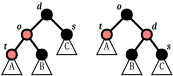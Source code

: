 <?xml version="1.0"?>
<diagram xmlns:dia="http://www.lysator.liu.se/~alla/dia/">
  <diagramdata>
    <attribute name="background">
      <color val="#ffffff"/>
    </attribute>
    <attribute name="paper">
      <composite type="paper">
        <attribute name="name">
          <string>#A4#</string>
        </attribute>
        <attribute name="tmargin">
          <real val="2.82"/>
        </attribute>
        <attribute name="bmargin">
          <real val="2.82"/>
        </attribute>
        <attribute name="lmargin">
          <real val="2.82"/>
        </attribute>
        <attribute name="rmargin">
          <real val="2.82"/>
        </attribute>
        <attribute name="is_portrait">
          <boolean val="true"/>
        </attribute>
        <attribute name="scaling">
          <real val="1"/>
        </attribute>
        <attribute name="fitto">
          <boolean val="false"/>
        </attribute>
      </composite>
    </attribute>
    <attribute name="grid">
      <composite type="grid">
        <attribute name="width_x">
          <real val="0.25"/>
        </attribute>
        <attribute name="width_y">
          <real val="0.25"/>
        </attribute>
        <attribute name="visible_x">
          <int val="2"/>
        </attribute>
        <attribute name="visible_y">
          <int val="2"/>
        </attribute>
      </composite>
    </attribute>
    <attribute name="guides">
      <composite type="guides">
        <attribute name="hguides"/>
        <attribute name="vguides"/>
      </composite>
    </attribute>
  </diagramdata>
  <layer name="Background" visible="true">
    <object type="Standard - Polygon" version="0" id="O0">
      <attribute name="obj_pos">
        <point val="2,3.75"/>
      </attribute>
      <attribute name="obj_bb">
        <rectangle val="1.475,3.725;2.525,4.775"/>
      </attribute>
      <attribute name="poly_points">
        <point val="2,3.75"/>
        <point val="2.5,4.75"/>
        <point val="1.5,4.75"/>
      </attribute>
      <attribute name="line_width">
        <real val="0.05"/>
      </attribute>
      <attribute name="show_background">
        <boolean val="true"/>
      </attribute>
    </object>
    <object type="Standard - Text" version="0" id="O1">
      <attribute name="obj_pos">
        <point val="2,4.5"/>
      </attribute>
      <attribute name="obj_bb">
        <rectangle val="1.718,4.103;2.282,4.603"/>
      </attribute>
      <attribute name="text">
        <composite type="text">
          <attribute name="string">
            <string>#A#</string>
          </attribute>
          <attribute name="font">
            <font name="Times-Roman"/>
          </attribute>
          <attribute name="height">
            <real val="0.5"/>
          </attribute>
          <attribute name="pos">
            <point val="2,4.5"/>
          </attribute>
          <attribute name="color">
            <color val="#000000"/>
          </attribute>
          <attribute name="alignment">
            <enum val="1"/>
          </attribute>
        </composite>
      </attribute>
    </object>
    <object type="Standard - Polygon" version="0" id="O2">
      <attribute name="obj_pos">
        <point val="4.75,2.75"/>
      </attribute>
      <attribute name="obj_bb">
        <rectangle val="4.225,2.725;5.275,3.775"/>
      </attribute>
      <attribute name="poly_points">
        <point val="4.75,2.75"/>
        <point val="5.25,3.75"/>
        <point val="4.25,3.75"/>
      </attribute>
      <attribute name="line_width">
        <real val="0.05"/>
      </attribute>
      <attribute name="show_background">
        <boolean val="true"/>
      </attribute>
    </object>
    <object type="Standard - Text" version="0" id="O3">
      <attribute name="obj_pos">
        <point val="4.75,3.5"/>
      </attribute>
      <attribute name="obj_bb">
        <rectangle val="4.483,3.103;5.017,3.603"/>
      </attribute>
      <attribute name="text">
        <composite type="text">
          <attribute name="string">
            <string>#C#</string>
          </attribute>
          <attribute name="font">
            <font name="Times-Roman"/>
          </attribute>
          <attribute name="height">
            <real val="0.5"/>
          </attribute>
          <attribute name="pos">
            <point val="4.75,3.5"/>
          </attribute>
          <attribute name="color">
            <color val="#000000"/>
          </attribute>
          <attribute name="alignment">
            <enum val="1"/>
          </attribute>
        </composite>
      </attribute>
    </object>
    <object type="Standard - Polygon" version="0" id="O4">
      <attribute name="obj_pos">
        <point val="3.5,3.75"/>
      </attribute>
      <attribute name="obj_bb">
        <rectangle val="2.975,3.725;4.025,4.775"/>
      </attribute>
      <attribute name="poly_points">
        <point val="3.5,3.75"/>
        <point val="4,4.75"/>
        <point val="3,4.75"/>
      </attribute>
      <attribute name="line_width">
        <real val="0.05"/>
      </attribute>
      <attribute name="show_background">
        <boolean val="true"/>
      </attribute>
    </object>
    <object type="Standard - Text" version="0" id="O5">
      <attribute name="obj_pos">
        <point val="3.5,4.5"/>
      </attribute>
      <attribute name="obj_bb">
        <rectangle val="3.233,4.103;3.767,4.603"/>
      </attribute>
      <attribute name="text">
        <composite type="text">
          <attribute name="string">
            <string>#B#</string>
          </attribute>
          <attribute name="font">
            <font name="Times-Roman"/>
          </attribute>
          <attribute name="height">
            <real val="0.5"/>
          </attribute>
          <attribute name="pos">
            <point val="3.5,4.5"/>
          </attribute>
          <attribute name="color">
            <color val="#000000"/>
          </attribute>
          <attribute name="alignment">
            <enum val="1"/>
          </attribute>
        </composite>
      </attribute>
    </object>
    <object type="Standard - Line" version="0" id="O6">
      <attribute name="obj_pos">
        <point val="3.75,1.75"/>
      </attribute>
      <attribute name="obj_bb">
        <rectangle val="2.7,1.7;3.8,2.8"/>
      </attribute>
      <attribute name="conn_endpoints">
        <point val="3.75,1.75"/>
        <point val="2.75,2.75"/>
      </attribute>
      <attribute name="numcp">
        <int val="1"/>
      </attribute>
    </object>
    <object type="Standard - Line" version="0" id="O7">
      <attribute name="obj_pos">
        <point val="4.75,2.75"/>
      </attribute>
      <attribute name="obj_bb">
        <rectangle val="3.7,1.7;4.8,2.8"/>
      </attribute>
      <attribute name="conn_endpoints">
        <point val="4.75,2.75"/>
        <point val="3.75,1.75"/>
      </attribute>
      <attribute name="numcp">
        <int val="1"/>
      </attribute>
    </object>
    <object type="Standard - Ellipse" version="0" id="O8">
      <attribute name="obj_pos">
        <point val="3.5,1.5"/>
      </attribute>
      <attribute name="obj_bb">
        <rectangle val="3.45,1.45;4.05,2.05"/>
      </attribute>
      <attribute name="elem_corner">
        <point val="3.5,1.5"/>
      </attribute>
      <attribute name="elem_width">
        <real val="0.5"/>
      </attribute>
      <attribute name="elem_height">
        <real val="0.5"/>
      </attribute>
      <attribute name="inner_color">
        <color val="#000000"/>
      </attribute>
    </object>
    <object type="Standard - Text" version="0" id="O9">
      <attribute name="obj_pos">
        <point val="3.5,1.5"/>
      </attribute>
      <attribute name="obj_bb">
        <rectangle val="3.058,1.103;3.5,1.603"/>
      </attribute>
      <attribute name="text">
        <composite type="text">
          <attribute name="string">
            <string>#d#</string>
          </attribute>
          <attribute name="font">
            <font name="Times-BoldItalic"/>
          </attribute>
          <attribute name="height">
            <real val="0.5"/>
          </attribute>
          <attribute name="pos">
            <point val="3.5,1.5"/>
          </attribute>
          <attribute name="color">
            <color val="#000000"/>
          </attribute>
          <attribute name="alignment">
            <enum val="2"/>
          </attribute>
        </composite>
      </attribute>
    </object>
    <object type="Standard - Line" version="0" id="O10">
      <attribute name="obj_pos">
        <point val="2.75,2.75"/>
      </attribute>
      <attribute name="obj_bb">
        <rectangle val="1.95,2.7;2.8,3.8"/>
      </attribute>
      <attribute name="conn_endpoints">
        <point val="2.75,2.75"/>
        <point val="2,3.75"/>
      </attribute>
      <attribute name="numcp">
        <int val="1"/>
      </attribute>
    </object>
    <object type="Standard - Line" version="0" id="O11">
      <attribute name="obj_pos">
        <point val="2.75,2.75"/>
      </attribute>
      <attribute name="obj_bb">
        <rectangle val="2.7,2.7;3.55,3.8"/>
      </attribute>
      <attribute name="conn_endpoints">
        <point val="2.75,2.75"/>
        <point val="3.5,3.75"/>
      </attribute>
      <attribute name="numcp">
        <int val="1"/>
      </attribute>
    </object>
    <object type="Standard - Ellipse" version="0" id="O12">
      <attribute name="obj_pos">
        <point val="1.75,3.5"/>
      </attribute>
      <attribute name="obj_bb">
        <rectangle val="1.7,3.45;2.3,4.05"/>
      </attribute>
      <attribute name="elem_corner">
        <point val="1.75,3.5"/>
      </attribute>
      <attribute name="elem_width">
        <real val="0.5"/>
      </attribute>
      <attribute name="elem_height">
        <real val="0.5"/>
      </attribute>
      <attribute name="inner_color">
        <color val="#ff7f7f"/>
      </attribute>
    </object>
    <object type="Standard - Ellipse" version="0" id="O13">
      <attribute name="obj_pos">
        <point val="3.25,3.5"/>
      </attribute>
      <attribute name="obj_bb">
        <rectangle val="3.2,3.45;3.8,4.05"/>
      </attribute>
      <attribute name="elem_corner">
        <point val="3.25,3.5"/>
      </attribute>
      <attribute name="elem_width">
        <real val="0.5"/>
      </attribute>
      <attribute name="elem_height">
        <real val="0.5"/>
      </attribute>
      <attribute name="inner_color">
        <color val="#000000"/>
      </attribute>
    </object>
    <object type="Standard - Text" version="0" id="O14">
      <attribute name="obj_pos">
        <point val="1.75,3.5"/>
      </attribute>
      <attribute name="obj_bb">
        <rectangle val="1.414,3.103;1.75,3.603"/>
      </attribute>
      <attribute name="text">
        <composite type="text">
          <attribute name="string">
            <string>#t#</string>
          </attribute>
          <attribute name="font">
            <font name="Times-BoldItalic"/>
          </attribute>
          <attribute name="height">
            <real val="0.5"/>
          </attribute>
          <attribute name="pos">
            <point val="1.75,3.5"/>
          </attribute>
          <attribute name="color">
            <color val="#000000"/>
          </attribute>
          <attribute name="alignment">
            <enum val="2"/>
          </attribute>
        </composite>
      </attribute>
    </object>
    <object type="Standard - Text" version="0" id="O15">
      <attribute name="obj_pos">
        <point val="2.5,2.5"/>
      </attribute>
      <attribute name="obj_bb">
        <rectangle val="2.058,2.103;2.5,2.603"/>
      </attribute>
      <attribute name="text">
        <composite type="text">
          <attribute name="string">
            <string>#o#</string>
          </attribute>
          <attribute name="font">
            <font name="Times-BoldItalic"/>
          </attribute>
          <attribute name="height">
            <real val="0.5"/>
          </attribute>
          <attribute name="pos">
            <point val="2.5,2.5"/>
          </attribute>
          <attribute name="color">
            <color val="#000000"/>
          </attribute>
          <attribute name="alignment">
            <enum val="2"/>
          </attribute>
        </composite>
      </attribute>
    </object>
    <object type="Standard - Text" version="0" id="O16">
      <attribute name="obj_pos">
        <point val="5,2.5"/>
      </attribute>
      <attribute name="obj_bb">
        <rectangle val="5,2.103;5.397,2.603"/>
      </attribute>
      <attribute name="text">
        <composite type="text">
          <attribute name="string">
            <string>#s#</string>
          </attribute>
          <attribute name="font">
            <font name="Times-BoldItalic"/>
          </attribute>
          <attribute name="height">
            <real val="0.5"/>
          </attribute>
          <attribute name="pos">
            <point val="5,2.5"/>
          </attribute>
          <attribute name="color">
            <color val="#000000"/>
          </attribute>
          <attribute name="alignment">
            <enum val="0"/>
          </attribute>
        </composite>
      </attribute>
    </object>
    <object type="Standard - Ellipse" version="0" id="O17">
      <attribute name="obj_pos">
        <point val="4.5,2.5"/>
      </attribute>
      <attribute name="obj_bb">
        <rectangle val="4.45,2.45;5.05,3.05"/>
      </attribute>
      <attribute name="elem_corner">
        <point val="4.5,2.5"/>
      </attribute>
      <attribute name="elem_width">
        <real val="0.5"/>
      </attribute>
      <attribute name="elem_height">
        <real val="0.5"/>
      </attribute>
      <attribute name="inner_color">
        <color val="#000000"/>
      </attribute>
    </object>
    <object type="Standard - Ellipse" version="0" id="O18">
      <attribute name="obj_pos">
        <point val="2.5,2.5"/>
      </attribute>
      <attribute name="obj_bb">
        <rectangle val="2.45,2.45;3.05,3.05"/>
      </attribute>
      <attribute name="elem_corner">
        <point val="2.5,2.5"/>
      </attribute>
      <attribute name="elem_width">
        <real val="0.5"/>
      </attribute>
      <attribute name="elem_height">
        <real val="0.5"/>
      </attribute>
      <attribute name="inner_color">
        <color val="#ff7f7f"/>
      </attribute>
    </object>
    <object type="Standard - Line" version="0" id="O19">
      <attribute name="obj_pos">
        <point val="7.75,1.75"/>
      </attribute>
      <attribute name="obj_bb">
        <rectangle val="6.7,1.7;7.8,2.8"/>
      </attribute>
      <attribute name="conn_endpoints">
        <point val="7.75,1.75"/>
        <point val="6.75,2.75"/>
      </attribute>
      <attribute name="numcp">
        <int val="1"/>
      </attribute>
      <connections>
        <connection handle="1" to="O24" connection="0"/>
      </connections>
    </object>
    <object type="Standard - Polygon" version="0" id="O20">
      <attribute name="obj_pos">
        <point val="8,3.75"/>
      </attribute>
      <attribute name="obj_bb">
        <rectangle val="7.475,3.725;8.525,4.775"/>
      </attribute>
      <attribute name="poly_points">
        <point val="8,3.75"/>
        <point val="8.5,4.75"/>
        <point val="7.5,4.75"/>
      </attribute>
      <attribute name="line_width">
        <real val="0.05"/>
      </attribute>
      <attribute name="show_background">
        <boolean val="true"/>
      </attribute>
    </object>
    <object type="Standard - Text" version="0" id="O21">
      <attribute name="obj_pos">
        <point val="8,4.5"/>
      </attribute>
      <attribute name="obj_bb">
        <rectangle val="7.733,4.103;8.267,4.603"/>
      </attribute>
      <attribute name="text">
        <composite type="text">
          <attribute name="string">
            <string>#B#</string>
          </attribute>
          <attribute name="font">
            <font name="Times-Roman"/>
          </attribute>
          <attribute name="height">
            <real val="0.5"/>
          </attribute>
          <attribute name="pos">
            <point val="8,4.5"/>
          </attribute>
          <attribute name="color">
            <color val="#000000"/>
          </attribute>
          <attribute name="alignment">
            <enum val="1"/>
          </attribute>
        </composite>
      </attribute>
    </object>
    <object type="Standard - Polygon" version="0" id="O22">
      <attribute name="obj_pos">
        <point val="9.5,3.75"/>
      </attribute>
      <attribute name="obj_bb">
        <rectangle val="8.975,3.725;10.025,4.775"/>
      </attribute>
      <attribute name="poly_points">
        <point val="9.5,3.75"/>
        <point val="10,4.75"/>
        <point val="9,4.75"/>
      </attribute>
      <attribute name="line_width">
        <real val="0.05"/>
      </attribute>
      <attribute name="show_background">
        <boolean val="true"/>
      </attribute>
    </object>
    <object type="Standard - Text" version="0" id="O23">
      <attribute name="obj_pos">
        <point val="9.5,4.5"/>
      </attribute>
      <attribute name="obj_bb">
        <rectangle val="9.233,4.103;9.767,4.603"/>
      </attribute>
      <attribute name="text">
        <composite type="text">
          <attribute name="string">
            <string>#C#</string>
          </attribute>
          <attribute name="font">
            <font name="Times-Roman"/>
          </attribute>
          <attribute name="height">
            <real val="0.5"/>
          </attribute>
          <attribute name="pos">
            <point val="9.5,4.5"/>
          </attribute>
          <attribute name="color">
            <color val="#000000"/>
          </attribute>
          <attribute name="alignment">
            <enum val="1"/>
          </attribute>
        </composite>
      </attribute>
    </object>
    <object type="Standard - Polygon" version="0" id="O24">
      <attribute name="obj_pos">
        <point val="6.75,2.75"/>
      </attribute>
      <attribute name="obj_bb">
        <rectangle val="6.225,2.725;7.275,3.775"/>
      </attribute>
      <attribute name="poly_points">
        <point val="6.75,2.75"/>
        <point val="7.25,3.75"/>
        <point val="6.25,3.75"/>
      </attribute>
      <attribute name="line_width">
        <real val="0.05"/>
      </attribute>
      <attribute name="show_background">
        <boolean val="true"/>
      </attribute>
    </object>
    <object type="Standard - Text" version="0" id="O25">
      <attribute name="obj_pos">
        <point val="6.75,3.5"/>
      </attribute>
      <attribute name="obj_bb">
        <rectangle val="6.468,3.103;7.032,3.603"/>
      </attribute>
      <attribute name="text">
        <composite type="text">
          <attribute name="string">
            <string>#A#</string>
          </attribute>
          <attribute name="font">
            <font name="Times-Roman"/>
          </attribute>
          <attribute name="height">
            <real val="0.5"/>
          </attribute>
          <attribute name="pos">
            <point val="6.75,3.5"/>
          </attribute>
          <attribute name="color">
            <color val="#000000"/>
          </attribute>
          <attribute name="alignment">
            <enum val="1"/>
          </attribute>
        </composite>
      </attribute>
    </object>
    <object type="Standard - Line" version="0" id="O26">
      <attribute name="obj_pos">
        <point val="7.75,1.75"/>
      </attribute>
      <attribute name="obj_bb">
        <rectangle val="7.7,1.7;8.8,2.8"/>
      </attribute>
      <attribute name="conn_endpoints">
        <point val="7.75,1.75"/>
        <point val="8.75,2.75"/>
      </attribute>
      <attribute name="numcp">
        <int val="1"/>
      </attribute>
    </object>
    <object type="Standard - Line" version="0" id="O27">
      <attribute name="obj_pos">
        <point val="9.5,3.75"/>
      </attribute>
      <attribute name="obj_bb">
        <rectangle val="8.7,2.7;9.55,3.8"/>
      </attribute>
      <attribute name="conn_endpoints">
        <point val="9.5,3.75"/>
        <point val="8.75,2.75"/>
      </attribute>
      <attribute name="numcp">
        <int val="1"/>
      </attribute>
      <connections>
        <connection handle="0" to="O22" connection="0"/>
      </connections>
    </object>
    <object type="Standard - Ellipse" version="0" id="O28">
      <attribute name="obj_pos">
        <point val="7.5,1.5"/>
      </attribute>
      <attribute name="obj_bb">
        <rectangle val="7.45,1.45;8.05,2.05"/>
      </attribute>
      <attribute name="elem_corner">
        <point val="7.5,1.5"/>
      </attribute>
      <attribute name="elem_width">
        <real val="0.5"/>
      </attribute>
      <attribute name="elem_height">
        <real val="0.5"/>
      </attribute>
      <attribute name="inner_color">
        <color val="#000000"/>
      </attribute>
    </object>
    <object type="Standard - Text" version="0" id="O29">
      <attribute name="obj_pos">
        <point val="9,2.5"/>
      </attribute>
      <attribute name="obj_bb">
        <rectangle val="9,2.103;9.442,2.603"/>
      </attribute>
      <attribute name="text">
        <composite type="text">
          <attribute name="string">
            <string>#d#</string>
          </attribute>
          <attribute name="font">
            <font name="Times-BoldItalic"/>
          </attribute>
          <attribute name="height">
            <real val="0.5"/>
          </attribute>
          <attribute name="pos">
            <point val="9,2.5"/>
          </attribute>
          <attribute name="color">
            <color val="#000000"/>
          </attribute>
          <attribute name="alignment">
            <enum val="0"/>
          </attribute>
        </composite>
      </attribute>
    </object>
    <object type="Standard - Line" version="0" id="O30">
      <attribute name="obj_pos">
        <point val="8.75,2.75"/>
      </attribute>
      <attribute name="obj_bb">
        <rectangle val="7.95,2.7;8.8,3.8"/>
      </attribute>
      <attribute name="conn_endpoints">
        <point val="8.75,2.75"/>
        <point val="8,3.75"/>
      </attribute>
      <attribute name="numcp">
        <int val="1"/>
      </attribute>
      <connections>
        <connection handle="1" to="O20" connection="0"/>
      </connections>
    </object>
    <object type="Standard - Ellipse" version="0" id="O31">
      <attribute name="obj_pos">
        <point val="7.75,3.5"/>
      </attribute>
      <attribute name="obj_bb">
        <rectangle val="7.7,3.45;8.3,4.05"/>
      </attribute>
      <attribute name="elem_corner">
        <point val="7.75,3.5"/>
      </attribute>
      <attribute name="elem_width">
        <real val="0.5"/>
      </attribute>
      <attribute name="elem_height">
        <real val="0.5"/>
      </attribute>
      <attribute name="inner_color">
        <color val="#000000"/>
      </attribute>
    </object>
    <object type="Standard - Text" version="0" id="O32">
      <attribute name="obj_pos">
        <point val="6.5,2.5"/>
      </attribute>
      <attribute name="obj_bb">
        <rectangle val="6.164,2.103;6.5,2.603"/>
      </attribute>
      <attribute name="text">
        <composite type="text">
          <attribute name="string">
            <string>#t#</string>
          </attribute>
          <attribute name="font">
            <font name="Times-BoldItalic"/>
          </attribute>
          <attribute name="height">
            <real val="0.5"/>
          </attribute>
          <attribute name="pos">
            <point val="6.5,2.5"/>
          </attribute>
          <attribute name="color">
            <color val="#000000"/>
          </attribute>
          <attribute name="alignment">
            <enum val="2"/>
          </attribute>
        </composite>
      </attribute>
    </object>
    <object type="Standard - Text" version="0" id="O33">
      <attribute name="obj_pos">
        <point val="7.5,1.5"/>
      </attribute>
      <attribute name="obj_bb">
        <rectangle val="7.058,1.103;7.5,1.603"/>
      </attribute>
      <attribute name="text">
        <composite type="text">
          <attribute name="string">
            <string>#o#</string>
          </attribute>
          <attribute name="font">
            <font name="Times-BoldItalic"/>
          </attribute>
          <attribute name="height">
            <real val="0.5"/>
          </attribute>
          <attribute name="pos">
            <point val="7.5,1.5"/>
          </attribute>
          <attribute name="color">
            <color val="#000000"/>
          </attribute>
          <attribute name="alignment">
            <enum val="2"/>
          </attribute>
        </composite>
      </attribute>
    </object>
    <object type="Standard - Text" version="0" id="O34">
      <attribute name="obj_pos">
        <point val="9.75,3.5"/>
      </attribute>
      <attribute name="obj_bb">
        <rectangle val="9.75,3.103;10.147,3.603"/>
      </attribute>
      <attribute name="text">
        <composite type="text">
          <attribute name="string">
            <string>#s#</string>
          </attribute>
          <attribute name="font">
            <font name="Times-BoldItalic"/>
          </attribute>
          <attribute name="height">
            <real val="0.5"/>
          </attribute>
          <attribute name="pos">
            <point val="9.75,3.5"/>
          </attribute>
          <attribute name="color">
            <color val="#000000"/>
          </attribute>
          <attribute name="alignment">
            <enum val="0"/>
          </attribute>
        </composite>
      </attribute>
    </object>
    <object type="Standard - Ellipse" version="0" id="O35">
      <attribute name="obj_pos">
        <point val="9.25,3.5"/>
      </attribute>
      <attribute name="obj_bb">
        <rectangle val="9.2,3.45;9.8,4.05"/>
      </attribute>
      <attribute name="elem_corner">
        <point val="9.25,3.5"/>
      </attribute>
      <attribute name="elem_width">
        <real val="0.5"/>
      </attribute>
      <attribute name="elem_height">
        <real val="0.5"/>
      </attribute>
      <attribute name="inner_color">
        <color val="#000000"/>
      </attribute>
    </object>
    <object type="Standard - Ellipse" version="0" id="O36">
      <attribute name="obj_pos">
        <point val="8.5,2.5"/>
      </attribute>
      <attribute name="obj_bb">
        <rectangle val="8.45,2.45;9.05,3.05"/>
      </attribute>
      <attribute name="elem_corner">
        <point val="8.5,2.5"/>
      </attribute>
      <attribute name="elem_width">
        <real val="0.5"/>
      </attribute>
      <attribute name="elem_height">
        <real val="0.5"/>
      </attribute>
      <attribute name="inner_color">
        <color val="#ff7f7f"/>
      </attribute>
    </object>
    <object type="Standard - Ellipse" version="0" id="O37">
      <attribute name="obj_pos">
        <point val="6.5,2.5"/>
      </attribute>
      <attribute name="obj_bb">
        <rectangle val="6.45,2.45;7.05,3.05"/>
      </attribute>
      <attribute name="elem_corner">
        <point val="6.5,2.5"/>
      </attribute>
      <attribute name="elem_width">
        <real val="0.5"/>
      </attribute>
      <attribute name="elem_height">
        <real val="0.5"/>
      </attribute>
      <attribute name="inner_color">
        <color val="#ff7f7f"/>
      </attribute>
    </object>
  </layer>
</diagram>
